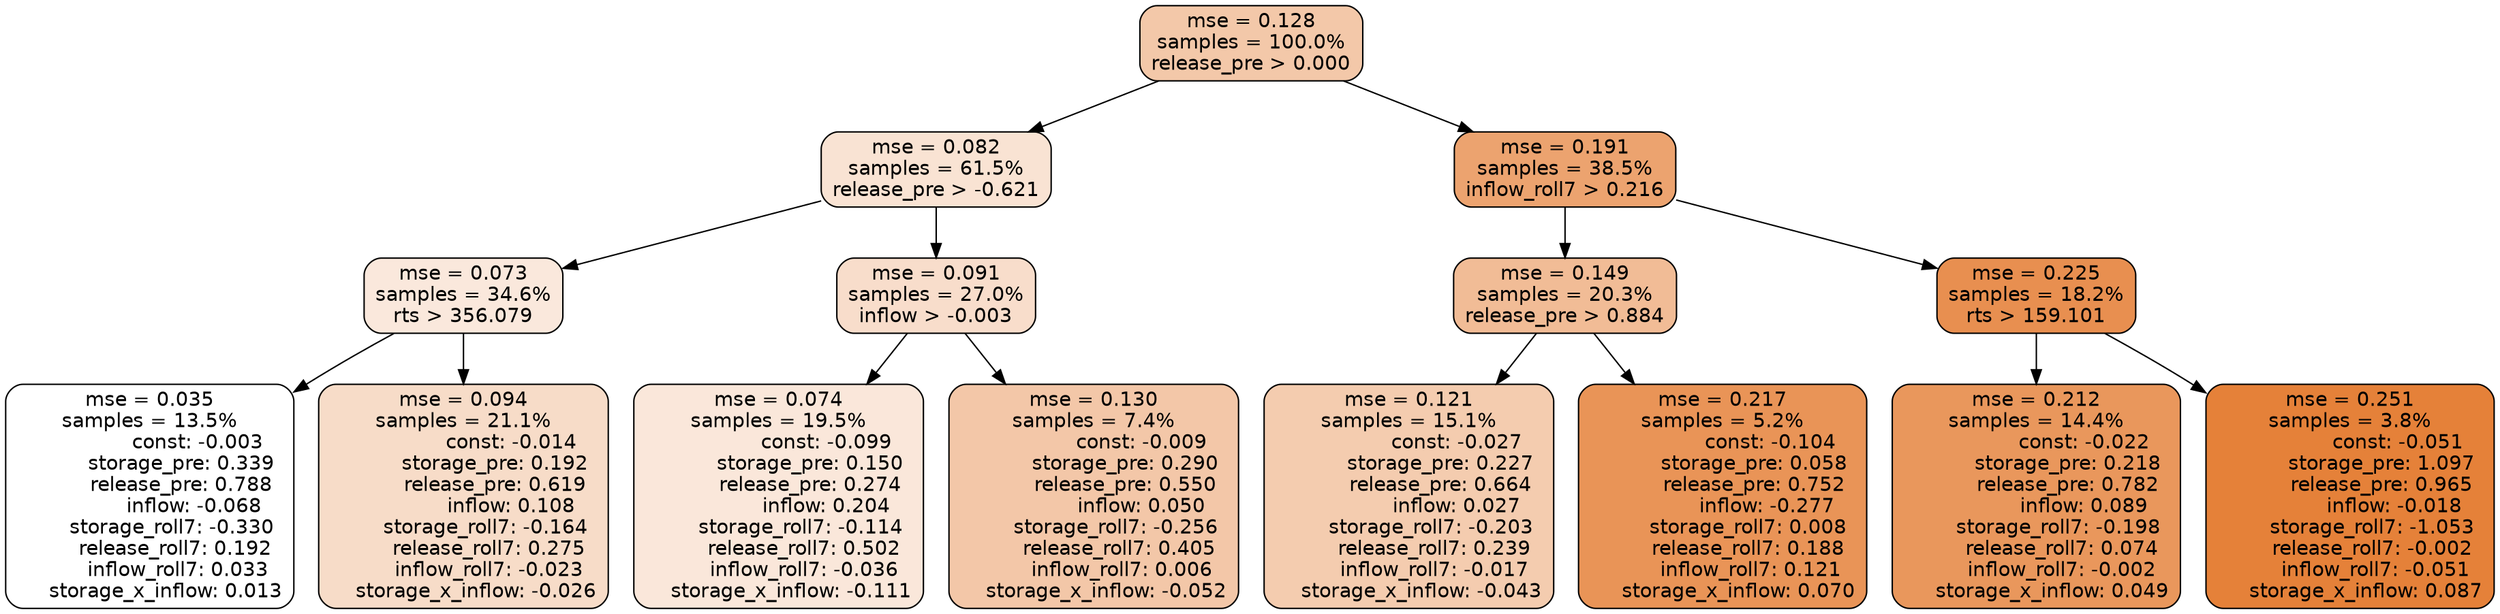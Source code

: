 digraph tree {
node [shape=rectangle, style="filled, rounded", color="black", fontname=helvetica] ;
edge [fontname=helvetica] ;
	"0" [label="mse = 0.128
samples = 100.0%
release_pre > 0.000", fillcolor="#f3c8a9"]
	"1" [label="mse = 0.082
samples = 61.5%
release_pre > -0.621", fillcolor="#f9e3d3"]
	"8" [label="mse = 0.191
samples = 38.5%
inflow_roll7 > 0.216", fillcolor="#eca36f"]
	"5" [label="mse = 0.073
samples = 34.6%
rts > 356.079", fillcolor="#fae8dc"]
	"2" [label="mse = 0.091
samples = 27.0%
inflow > -0.003", fillcolor="#f8ddcb"]
	"9" [label="mse = 0.149
samples = 20.3%
release_pre > 0.884", fillcolor="#f1bc96"]
	"12" [label="mse = 0.225
samples = 18.2%
rts > 159.101", fillcolor="#e88f50"]
	"7" [label="mse = 0.035
samples = 13.5%
               const: -0.003
          storage_pre: 0.339
          release_pre: 0.788
              inflow: -0.068
       storage_roll7: -0.330
        release_roll7: 0.192
         inflow_roll7: 0.033
     storage_x_inflow: 0.013", fillcolor="#ffffff"]
	"6" [label="mse = 0.094
samples = 21.1%
               const: -0.014
          storage_pre: 0.192
          release_pre: 0.619
               inflow: 0.108
       storage_roll7: -0.164
        release_roll7: 0.275
        inflow_roll7: -0.023
    storage_x_inflow: -0.026", fillcolor="#f7dcc8"]
	"3" [label="mse = 0.074
samples = 19.5%
               const: -0.099
          storage_pre: 0.150
          release_pre: 0.274
               inflow: 0.204
       storage_roll7: -0.114
        release_roll7: 0.502
        inflow_roll7: -0.036
    storage_x_inflow: -0.111", fillcolor="#fae7da"]
	"4" [label="mse = 0.130
samples = 7.4%
               const: -0.009
          storage_pre: 0.290
          release_pre: 0.550
               inflow: 0.050
       storage_roll7: -0.256
        release_roll7: 0.405
         inflow_roll7: 0.006
    storage_x_inflow: -0.052", fillcolor="#f3c7a8"]
	"10" [label="mse = 0.121
samples = 15.1%
               const: -0.027
          storage_pre: 0.227
          release_pre: 0.664
               inflow: 0.027
       storage_roll7: -0.203
        release_roll7: 0.239
        inflow_roll7: -0.017
    storage_x_inflow: -0.043", fillcolor="#f4ccaf"]
	"11" [label="mse = 0.217
samples = 5.2%
               const: -0.104
          storage_pre: 0.058
          release_pre: 0.752
              inflow: -0.277
        storage_roll7: 0.008
        release_roll7: 0.188
         inflow_roll7: 0.121
     storage_x_inflow: 0.070", fillcolor="#e99457"]
	"13" [label="mse = 0.212
samples = 14.4%
               const: -0.022
          storage_pre: 0.218
          release_pre: 0.782
               inflow: 0.089
       storage_roll7: -0.198
        release_roll7: 0.074
        inflow_roll7: -0.002
     storage_x_inflow: 0.049", fillcolor="#e9975c"]
	"14" [label="mse = 0.251
samples = 3.8%
               const: -0.051
          storage_pre: 1.097
          release_pre: 0.965
              inflow: -0.018
       storage_roll7: -1.053
       release_roll7: -0.002
        inflow_roll7: -0.051
     storage_x_inflow: 0.087", fillcolor="#e58139"]

	"0" -> "1"
	"0" -> "8"
	"1" -> "2"
	"1" -> "5"
	"8" -> "9"
	"8" -> "12"
	"5" -> "6"
	"5" -> "7"
	"2" -> "3"
	"2" -> "4"
	"9" -> "10"
	"9" -> "11"
	"12" -> "13"
	"12" -> "14"
}